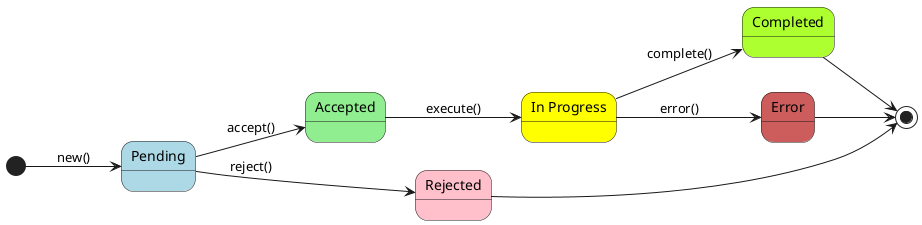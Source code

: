@startuml Transaction DTO

left to right direction

State "Pending" as PENDING #LightBlue
State "Accepted" as ACCEPTED #LightGreen
State "Rejected" as REJECTED #Pink
State "In Progress" as IN_PROGRESS #Yellow
State "Completed" as COMPLETED #GreenYellow
State "Error" as ERROR #IndianRed


[*] --> PENDING : new()
PENDING --> ACCEPTED : accept()
PENDING --> REJECTED : reject()
ACCEPTED --> IN_PROGRESS : execute()
IN_PROGRESS --> COMPLETED : complete()
IN_PROGRESS --> ERROR : error()
COMPLETED --> [*]
REJECTED --> [*]
ERROR --> [*]

@enduml